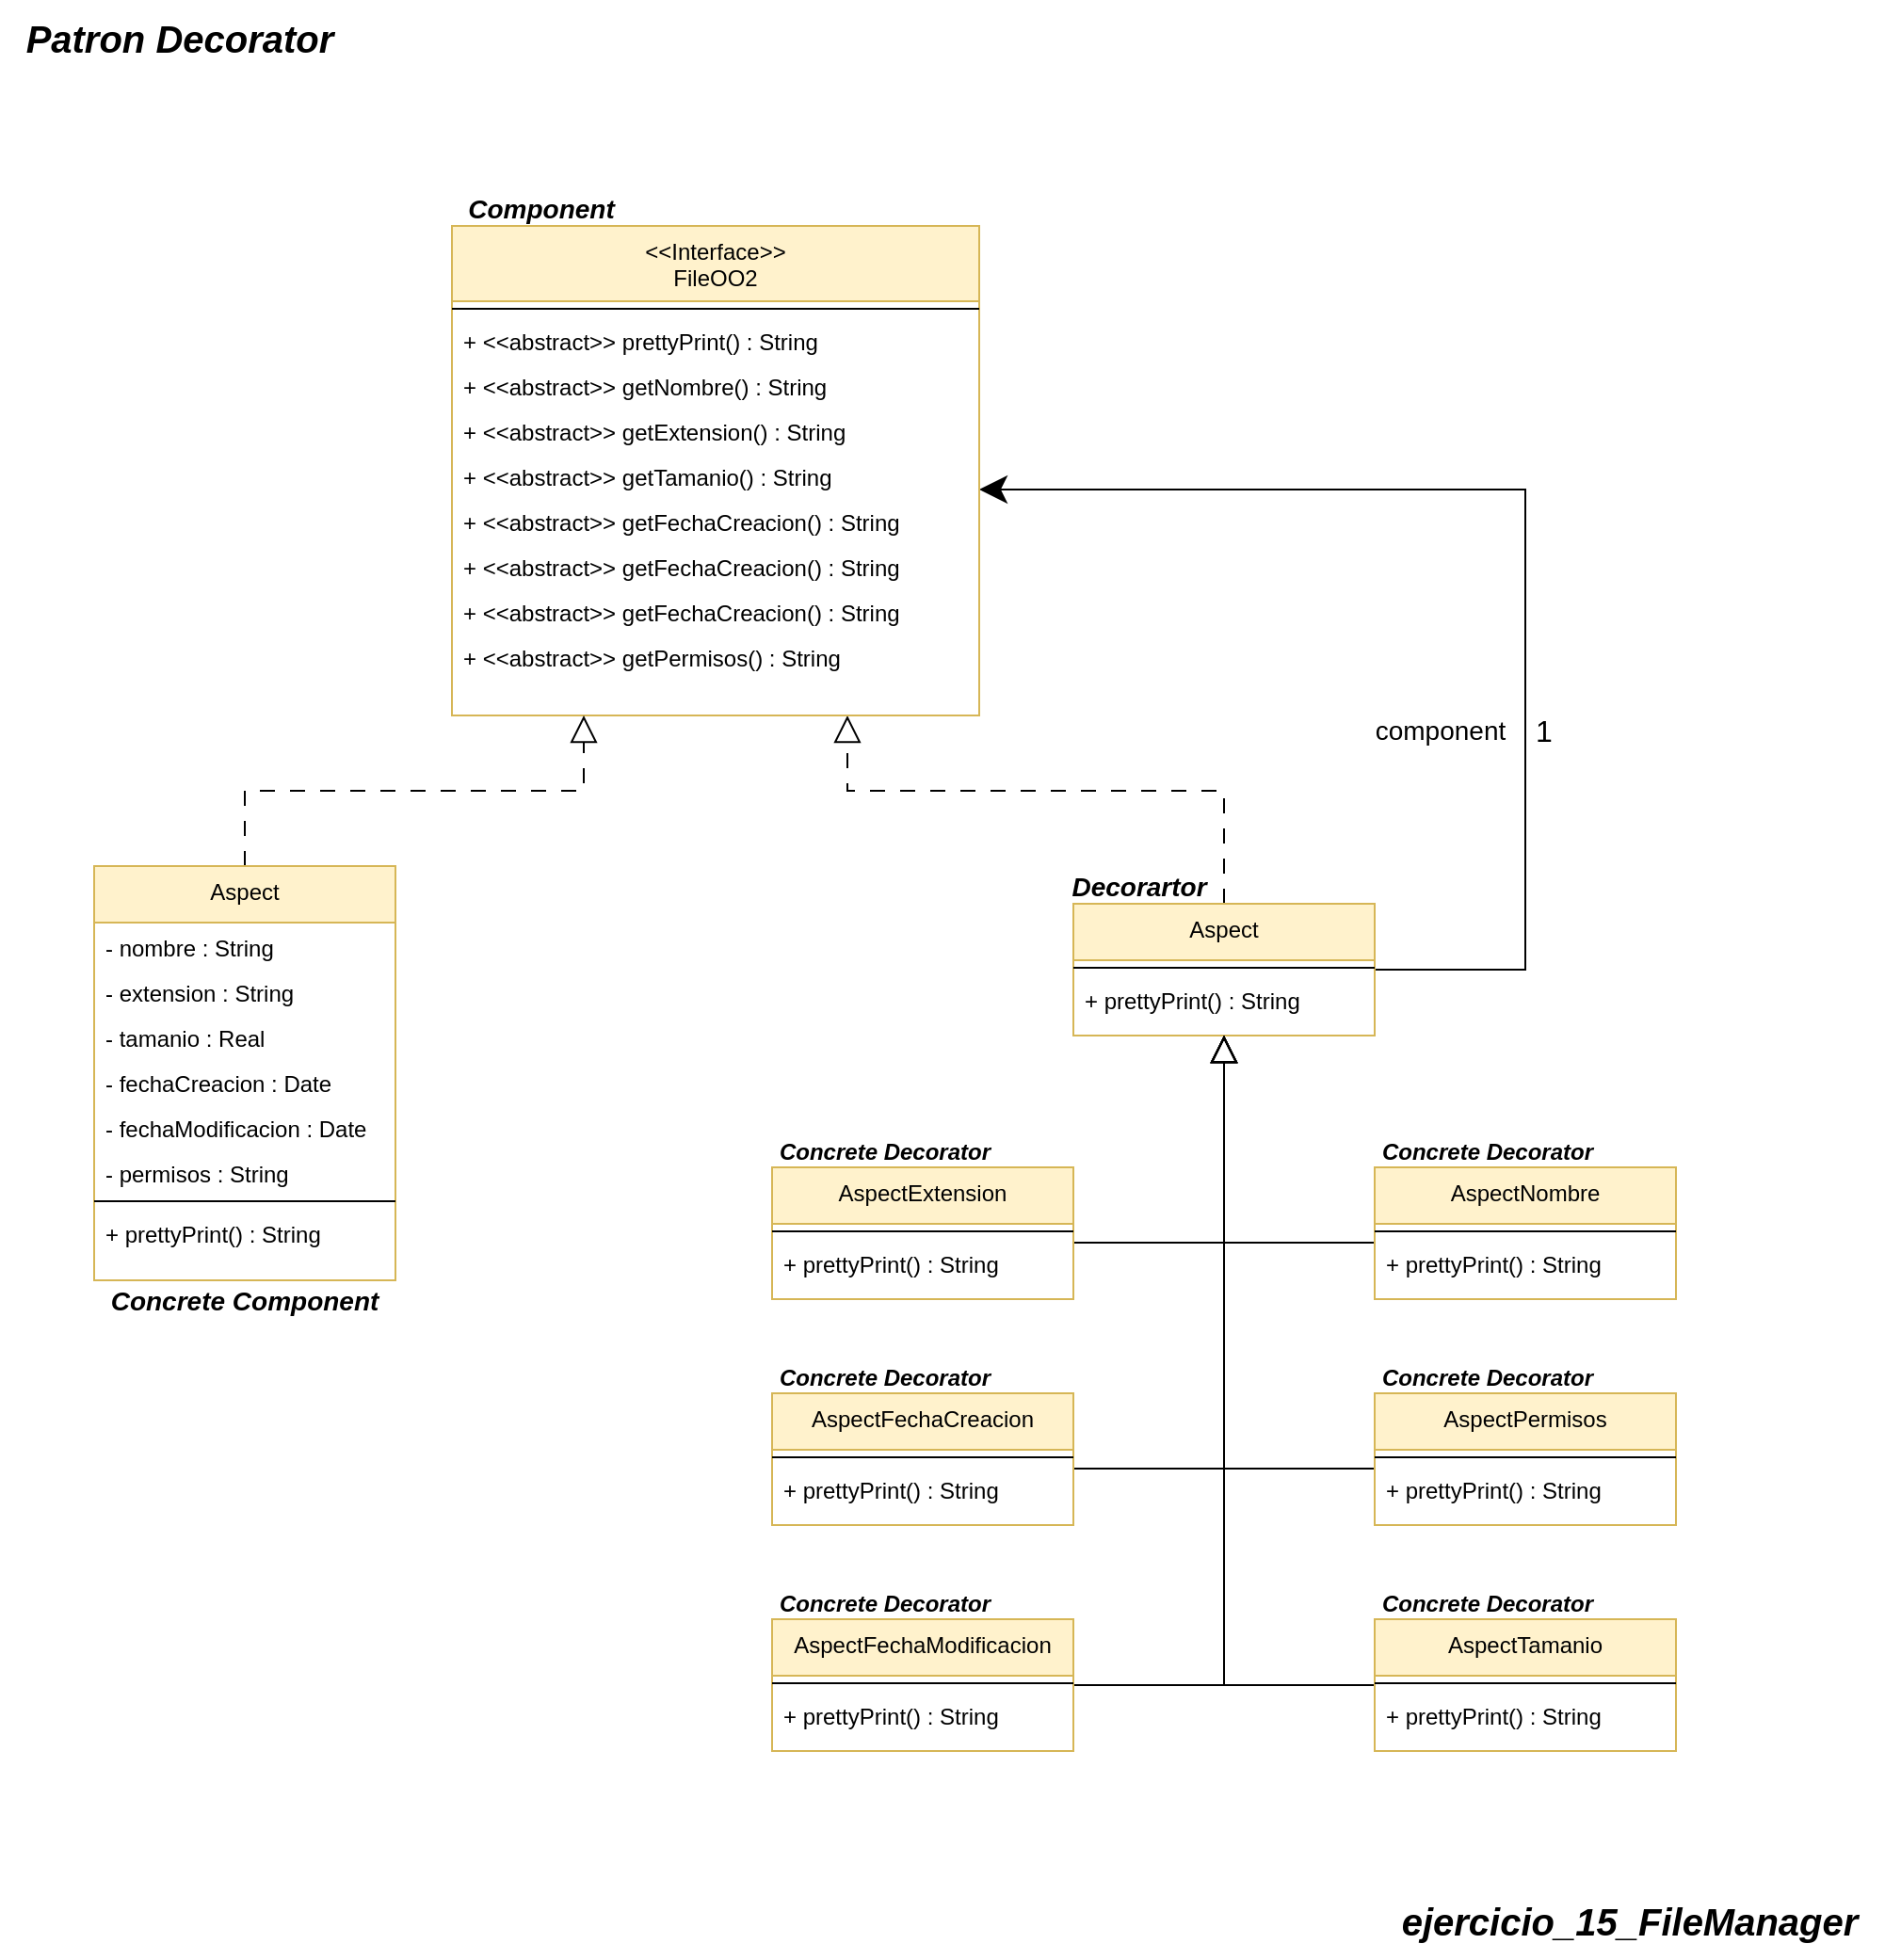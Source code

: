 <mxfile version="24.5.4" type="google">
  <diagram name="Page-1" id="kUGOon6hqxiXHWQnhP3O">
    <mxGraphModel grid="1" page="1" gridSize="10" guides="1" tooltips="1" connect="1" arrows="1" fold="1" pageScale="1" pageWidth="850" pageHeight="1100" math="0" shadow="0">
      <root>
        <mxCell id="0" />
        <mxCell id="1" parent="0" />
        <mxCell id="rXIfPj3CGaV-F-2-Byq_-1" value="&lt;span style=&quot;font-size: 20px;&quot;&gt;&lt;b&gt;&lt;i&gt;ejercicio_15_FileManager&lt;/i&gt;&lt;/b&gt;&lt;/span&gt;" style="text;html=1;align=center;verticalAlign=middle;resizable=0;points=[];autosize=1;strokeColor=none;fillColor=none;" vertex="1" parent="1">
          <mxGeometry x="770" y="-2280" width="270" height="40" as="geometry" />
        </mxCell>
        <mxCell id="rXIfPj3CGaV-F-2-Byq_-2" value="&lt;b style=&quot;&quot;&gt;&lt;i&gt;&lt;font style=&quot;font-size: 20px;&quot;&gt;Patron Decorator&lt;/font&gt;&lt;/i&gt;&lt;/b&gt;" style="text;html=1;align=center;verticalAlign=middle;resizable=0;points=[];autosize=1;strokeColor=none;fillColor=none;" vertex="1" parent="1">
          <mxGeometry x="40" y="-3280" width="190" height="40" as="geometry" />
        </mxCell>
        <mxCell id="IE9EZzf0pemrarUlTUZ8-63" style="edgeStyle=orthogonalEdgeStyle;rounded=0;orthogonalLoop=1;jettySize=auto;html=1;entryX=0.75;entryY=1;entryDx=0;entryDy=0;endSize=12;startSize=12;dashed=1;dashPattern=8 8;endArrow=block;endFill=0;" edge="1" parent="1" source="IE9EZzf0pemrarUlTUZ8-1" target="IE9EZzf0pemrarUlTUZ8-39">
          <mxGeometry relative="1" as="geometry">
            <Array as="points">
              <mxPoint x="690" y="-2860" />
              <mxPoint x="490" y="-2860" />
            </Array>
          </mxGeometry>
        </mxCell>
        <mxCell id="IE9EZzf0pemrarUlTUZ8-70" style="edgeStyle=orthogonalEdgeStyle;rounded=0;orthogonalLoop=1;jettySize=auto;html=1;endSize=12;startSize=12;" edge="1" parent="1" source="IE9EZzf0pemrarUlTUZ8-1" target="IE9EZzf0pemrarUlTUZ8-39">
          <mxGeometry relative="1" as="geometry">
            <Array as="points">
              <mxPoint x="850" y="-2765" />
              <mxPoint x="850" y="-3020" />
            </Array>
          </mxGeometry>
        </mxCell>
        <mxCell id="IE9EZzf0pemrarUlTUZ8-1" value="Aspect" style="swimlane;fontStyle=0;align=center;verticalAlign=top;childLayout=stackLayout;horizontal=1;startSize=30;horizontalStack=0;resizeParent=1;resizeLast=0;collapsible=1;marginBottom=0;rounded=0;shadow=0;strokeWidth=1;fillColor=#fff2cc;strokeColor=#d6b656;" vertex="1" parent="1">
          <mxGeometry x="610" y="-2800" width="160" height="70" as="geometry">
            <mxRectangle x="110" y="-20" width="160" height="26" as="alternateBounds" />
          </mxGeometry>
        </mxCell>
        <mxCell id="IE9EZzf0pemrarUlTUZ8-2" value="" style="line;html=1;strokeWidth=1;align=left;verticalAlign=middle;spacingTop=-1;spacingLeft=3;spacingRight=3;rotatable=0;labelPosition=right;points=[];portConstraint=eastwest;" vertex="1" parent="IE9EZzf0pemrarUlTUZ8-1">
          <mxGeometry y="30" width="160" height="8" as="geometry" />
        </mxCell>
        <mxCell id="IE9EZzf0pemrarUlTUZ8-3" value="+ prettyPrint() : String" style="text;align=left;verticalAlign=top;spacingLeft=4;spacingRight=4;overflow=hidden;rotatable=0;points=[[0,0.5],[1,0.5]];portConstraint=eastwest;rounded=0;shadow=0;html=0;" vertex="1" parent="IE9EZzf0pemrarUlTUZ8-1">
          <mxGeometry y="38" width="160" height="24" as="geometry" />
        </mxCell>
        <mxCell id="IE9EZzf0pemrarUlTUZ8-5" value="&lt;font size=&quot;1&quot; style=&quot;&quot;&gt;&lt;b style=&quot;&quot;&gt;&lt;i style=&quot;font-size: 14px;&quot;&gt;Decorartor&lt;/i&gt;&lt;/b&gt;&lt;/font&gt;" style="text;html=1;align=center;verticalAlign=middle;whiteSpace=wrap;rounded=0;fontSize=16;" vertex="1" parent="1">
          <mxGeometry x="610" y="-2820" width="70" height="20" as="geometry" />
        </mxCell>
        <mxCell id="IE9EZzf0pemrarUlTUZ8-64" style="edgeStyle=orthogonalEdgeStyle;rounded=0;orthogonalLoop=1;jettySize=auto;html=1;endSize=12;startSize=12;endArrow=block;endFill=0;" edge="1" parent="1" source="IE9EZzf0pemrarUlTUZ8-7" target="IE9EZzf0pemrarUlTUZ8-1">
          <mxGeometry relative="1" as="geometry">
            <Array as="points">
              <mxPoint x="690" y="-2620" />
            </Array>
          </mxGeometry>
        </mxCell>
        <mxCell id="IE9EZzf0pemrarUlTUZ8-7" value="AspectExtension" style="swimlane;fontStyle=0;align=center;verticalAlign=top;childLayout=stackLayout;horizontal=1;startSize=30;horizontalStack=0;resizeParent=1;resizeLast=0;collapsible=1;marginBottom=0;rounded=0;shadow=0;strokeWidth=1;fillColor=#fff2cc;strokeColor=#d6b656;" vertex="1" parent="1">
          <mxGeometry x="450" y="-2660" width="160" height="70" as="geometry">
            <mxRectangle x="110" y="-20" width="160" height="26" as="alternateBounds" />
          </mxGeometry>
        </mxCell>
        <mxCell id="IE9EZzf0pemrarUlTUZ8-8" value="" style="line;html=1;strokeWidth=1;align=left;verticalAlign=middle;spacingTop=-1;spacingLeft=3;spacingRight=3;rotatable=0;labelPosition=right;points=[];portConstraint=eastwest;" vertex="1" parent="IE9EZzf0pemrarUlTUZ8-7">
          <mxGeometry y="30" width="160" height="8" as="geometry" />
        </mxCell>
        <mxCell id="IE9EZzf0pemrarUlTUZ8-9" value="+ prettyPrint() : String" style="text;align=left;verticalAlign=top;spacingLeft=4;spacingRight=4;overflow=hidden;rotatable=0;points=[[0,0.5],[1,0.5]];portConstraint=eastwest;rounded=0;shadow=0;html=0;" vertex="1" parent="IE9EZzf0pemrarUlTUZ8-7">
          <mxGeometry y="38" width="160" height="24" as="geometry" />
        </mxCell>
        <mxCell id="IE9EZzf0pemrarUlTUZ8-10" value="&lt;font size=&quot;1&quot; style=&quot;&quot;&gt;&lt;b style=&quot;&quot;&gt;&lt;i style=&quot;font-size: 12px;&quot;&gt;Concrete Decorator&lt;/i&gt;&lt;/b&gt;&lt;/font&gt;" style="text;html=1;align=center;verticalAlign=middle;whiteSpace=wrap;rounded=0;fontSize=16;" vertex="1" parent="1">
          <mxGeometry x="450" y="-2680" width="120" height="20" as="geometry" />
        </mxCell>
        <mxCell id="IE9EZzf0pemrarUlTUZ8-66" style="edgeStyle=orthogonalEdgeStyle;rounded=0;orthogonalLoop=1;jettySize=auto;html=1;endSize=12;startSize=12;endArrow=block;endFill=0;" edge="1" parent="1" source="IE9EZzf0pemrarUlTUZ8-15" target="IE9EZzf0pemrarUlTUZ8-1">
          <mxGeometry relative="1" as="geometry">
            <Array as="points">
              <mxPoint x="690" y="-2500" />
            </Array>
          </mxGeometry>
        </mxCell>
        <mxCell id="IE9EZzf0pemrarUlTUZ8-15" value="AspectFechaCreacion" style="swimlane;fontStyle=0;align=center;verticalAlign=top;childLayout=stackLayout;horizontal=1;startSize=30;horizontalStack=0;resizeParent=1;resizeLast=0;collapsible=1;marginBottom=0;rounded=0;shadow=0;strokeWidth=1;fillColor=#fff2cc;strokeColor=#d6b656;" vertex="1" parent="1">
          <mxGeometry x="450" y="-2540" width="160" height="70" as="geometry">
            <mxRectangle x="110" y="-20" width="160" height="26" as="alternateBounds" />
          </mxGeometry>
        </mxCell>
        <mxCell id="IE9EZzf0pemrarUlTUZ8-16" value="" style="line;html=1;strokeWidth=1;align=left;verticalAlign=middle;spacingTop=-1;spacingLeft=3;spacingRight=3;rotatable=0;labelPosition=right;points=[];portConstraint=eastwest;" vertex="1" parent="IE9EZzf0pemrarUlTUZ8-15">
          <mxGeometry y="30" width="160" height="8" as="geometry" />
        </mxCell>
        <mxCell id="IE9EZzf0pemrarUlTUZ8-17" value="+ prettyPrint() : String" style="text;align=left;verticalAlign=top;spacingLeft=4;spacingRight=4;overflow=hidden;rotatable=0;points=[[0,0.5],[1,0.5]];portConstraint=eastwest;rounded=0;shadow=0;html=0;" vertex="1" parent="IE9EZzf0pemrarUlTUZ8-15">
          <mxGeometry y="38" width="160" height="24" as="geometry" />
        </mxCell>
        <mxCell id="IE9EZzf0pemrarUlTUZ8-18" value="&lt;font size=&quot;1&quot; style=&quot;&quot;&gt;&lt;b style=&quot;&quot;&gt;&lt;i style=&quot;font-size: 12px;&quot;&gt;Concrete Decorator&lt;/i&gt;&lt;/b&gt;&lt;/font&gt;" style="text;html=1;align=center;verticalAlign=middle;whiteSpace=wrap;rounded=0;fontSize=16;" vertex="1" parent="1">
          <mxGeometry x="450" y="-2560" width="120" height="20" as="geometry" />
        </mxCell>
        <mxCell id="IE9EZzf0pemrarUlTUZ8-69" style="edgeStyle=orthogonalEdgeStyle;rounded=0;orthogonalLoop=1;jettySize=auto;html=1;endSize=12;startSize=12;endArrow=block;endFill=0;" edge="1" parent="1" source="IE9EZzf0pemrarUlTUZ8-19" target="IE9EZzf0pemrarUlTUZ8-1">
          <mxGeometry relative="1" as="geometry">
            <Array as="points">
              <mxPoint x="690" y="-2385" />
            </Array>
          </mxGeometry>
        </mxCell>
        <mxCell id="IE9EZzf0pemrarUlTUZ8-19" value="AspectFechaModificacion" style="swimlane;fontStyle=0;align=center;verticalAlign=top;childLayout=stackLayout;horizontal=1;startSize=30;horizontalStack=0;resizeParent=1;resizeLast=0;collapsible=1;marginBottom=0;rounded=0;shadow=0;strokeWidth=1;fillColor=#fff2cc;strokeColor=#d6b656;" vertex="1" parent="1">
          <mxGeometry x="450" y="-2420" width="160" height="70" as="geometry">
            <mxRectangle x="110" y="-20" width="160" height="26" as="alternateBounds" />
          </mxGeometry>
        </mxCell>
        <mxCell id="IE9EZzf0pemrarUlTUZ8-20" value="" style="line;html=1;strokeWidth=1;align=left;verticalAlign=middle;spacingTop=-1;spacingLeft=3;spacingRight=3;rotatable=0;labelPosition=right;points=[];portConstraint=eastwest;" vertex="1" parent="IE9EZzf0pemrarUlTUZ8-19">
          <mxGeometry y="30" width="160" height="8" as="geometry" />
        </mxCell>
        <mxCell id="IE9EZzf0pemrarUlTUZ8-21" value="+ prettyPrint() : String" style="text;align=left;verticalAlign=top;spacingLeft=4;spacingRight=4;overflow=hidden;rotatable=0;points=[[0,0.5],[1,0.5]];portConstraint=eastwest;rounded=0;shadow=0;html=0;" vertex="1" parent="IE9EZzf0pemrarUlTUZ8-19">
          <mxGeometry y="38" width="160" height="24" as="geometry" />
        </mxCell>
        <mxCell id="IE9EZzf0pemrarUlTUZ8-22" value="&lt;font size=&quot;1&quot; style=&quot;&quot;&gt;&lt;b style=&quot;&quot;&gt;&lt;i style=&quot;font-size: 12px;&quot;&gt;Concrete Decorator&lt;/i&gt;&lt;/b&gt;&lt;/font&gt;" style="text;html=1;align=center;verticalAlign=middle;whiteSpace=wrap;rounded=0;fontSize=16;" vertex="1" parent="1">
          <mxGeometry x="450" y="-2440" width="120" height="20" as="geometry" />
        </mxCell>
        <mxCell id="IE9EZzf0pemrarUlTUZ8-65" style="edgeStyle=orthogonalEdgeStyle;rounded=0;orthogonalLoop=1;jettySize=auto;html=1;endSize=12;startSize=12;endArrow=block;endFill=0;" edge="1" parent="1" source="IE9EZzf0pemrarUlTUZ8-27" target="IE9EZzf0pemrarUlTUZ8-1">
          <mxGeometry relative="1" as="geometry">
            <Array as="points">
              <mxPoint x="690" y="-2620" />
            </Array>
          </mxGeometry>
        </mxCell>
        <mxCell id="IE9EZzf0pemrarUlTUZ8-27" value="AspectNombre" style="swimlane;fontStyle=0;align=center;verticalAlign=top;childLayout=stackLayout;horizontal=1;startSize=30;horizontalStack=0;resizeParent=1;resizeLast=0;collapsible=1;marginBottom=0;rounded=0;shadow=0;strokeWidth=1;fillColor=#fff2cc;strokeColor=#d6b656;" vertex="1" parent="1">
          <mxGeometry x="770" y="-2660" width="160" height="70" as="geometry">
            <mxRectangle x="110" y="-20" width="160" height="26" as="alternateBounds" />
          </mxGeometry>
        </mxCell>
        <mxCell id="IE9EZzf0pemrarUlTUZ8-28" value="" style="line;html=1;strokeWidth=1;align=left;verticalAlign=middle;spacingTop=-1;spacingLeft=3;spacingRight=3;rotatable=0;labelPosition=right;points=[];portConstraint=eastwest;" vertex="1" parent="IE9EZzf0pemrarUlTUZ8-27">
          <mxGeometry y="30" width="160" height="8" as="geometry" />
        </mxCell>
        <mxCell id="IE9EZzf0pemrarUlTUZ8-29" value="+ prettyPrint() : String" style="text;align=left;verticalAlign=top;spacingLeft=4;spacingRight=4;overflow=hidden;rotatable=0;points=[[0,0.5],[1,0.5]];portConstraint=eastwest;rounded=0;shadow=0;html=0;" vertex="1" parent="IE9EZzf0pemrarUlTUZ8-27">
          <mxGeometry y="38" width="160" height="24" as="geometry" />
        </mxCell>
        <mxCell id="IE9EZzf0pemrarUlTUZ8-30" value="&lt;font size=&quot;1&quot; style=&quot;&quot;&gt;&lt;b style=&quot;&quot;&gt;&lt;i style=&quot;font-size: 12px;&quot;&gt;Concrete Decorator&lt;/i&gt;&lt;/b&gt;&lt;/font&gt;" style="text;html=1;align=center;verticalAlign=middle;whiteSpace=wrap;rounded=0;fontSize=16;" vertex="1" parent="1">
          <mxGeometry x="770" y="-2680" width="120" height="20" as="geometry" />
        </mxCell>
        <mxCell id="IE9EZzf0pemrarUlTUZ8-67" style="edgeStyle=orthogonalEdgeStyle;rounded=0;orthogonalLoop=1;jettySize=auto;html=1;endSize=12;startSize=12;endArrow=block;endFill=0;" edge="1" parent="1" source="IE9EZzf0pemrarUlTUZ8-31" target="IE9EZzf0pemrarUlTUZ8-1">
          <mxGeometry relative="1" as="geometry">
            <Array as="points">
              <mxPoint x="690" y="-2500" />
            </Array>
          </mxGeometry>
        </mxCell>
        <mxCell id="IE9EZzf0pemrarUlTUZ8-31" value="AspectPermisos" style="swimlane;fontStyle=0;align=center;verticalAlign=top;childLayout=stackLayout;horizontal=1;startSize=30;horizontalStack=0;resizeParent=1;resizeLast=0;collapsible=1;marginBottom=0;rounded=0;shadow=0;strokeWidth=1;fillColor=#fff2cc;strokeColor=#d6b656;" vertex="1" parent="1">
          <mxGeometry x="770" y="-2540" width="160" height="70" as="geometry">
            <mxRectangle x="110" y="-20" width="160" height="26" as="alternateBounds" />
          </mxGeometry>
        </mxCell>
        <mxCell id="IE9EZzf0pemrarUlTUZ8-32" value="" style="line;html=1;strokeWidth=1;align=left;verticalAlign=middle;spacingTop=-1;spacingLeft=3;spacingRight=3;rotatable=0;labelPosition=right;points=[];portConstraint=eastwest;" vertex="1" parent="IE9EZzf0pemrarUlTUZ8-31">
          <mxGeometry y="30" width="160" height="8" as="geometry" />
        </mxCell>
        <mxCell id="IE9EZzf0pemrarUlTUZ8-33" value="+ prettyPrint() : String" style="text;align=left;verticalAlign=top;spacingLeft=4;spacingRight=4;overflow=hidden;rotatable=0;points=[[0,0.5],[1,0.5]];portConstraint=eastwest;rounded=0;shadow=0;html=0;" vertex="1" parent="IE9EZzf0pemrarUlTUZ8-31">
          <mxGeometry y="38" width="160" height="24" as="geometry" />
        </mxCell>
        <mxCell id="IE9EZzf0pemrarUlTUZ8-34" value="&lt;font size=&quot;1&quot; style=&quot;&quot;&gt;&lt;b style=&quot;&quot;&gt;&lt;i style=&quot;font-size: 12px;&quot;&gt;Concrete Decorator&lt;/i&gt;&lt;/b&gt;&lt;/font&gt;" style="text;html=1;align=center;verticalAlign=middle;whiteSpace=wrap;rounded=0;fontSize=16;" vertex="1" parent="1">
          <mxGeometry x="770" y="-2560" width="120" height="20" as="geometry" />
        </mxCell>
        <mxCell id="IE9EZzf0pemrarUlTUZ8-68" style="edgeStyle=orthogonalEdgeStyle;rounded=0;orthogonalLoop=1;jettySize=auto;html=1;endSize=12;startSize=12;endArrow=block;endFill=0;" edge="1" parent="1" source="IE9EZzf0pemrarUlTUZ8-35" target="IE9EZzf0pemrarUlTUZ8-1">
          <mxGeometry relative="1" as="geometry">
            <Array as="points">
              <mxPoint x="690" y="-2385" />
            </Array>
          </mxGeometry>
        </mxCell>
        <mxCell id="IE9EZzf0pemrarUlTUZ8-35" value="AspectTamanio" style="swimlane;fontStyle=0;align=center;verticalAlign=top;childLayout=stackLayout;horizontal=1;startSize=30;horizontalStack=0;resizeParent=1;resizeLast=0;collapsible=1;marginBottom=0;rounded=0;shadow=0;strokeWidth=1;fillColor=#fff2cc;strokeColor=#d6b656;" vertex="1" parent="1">
          <mxGeometry x="770" y="-2420" width="160" height="70" as="geometry">
            <mxRectangle x="110" y="-20" width="160" height="26" as="alternateBounds" />
          </mxGeometry>
        </mxCell>
        <mxCell id="IE9EZzf0pemrarUlTUZ8-36" value="" style="line;html=1;strokeWidth=1;align=left;verticalAlign=middle;spacingTop=-1;spacingLeft=3;spacingRight=3;rotatable=0;labelPosition=right;points=[];portConstraint=eastwest;" vertex="1" parent="IE9EZzf0pemrarUlTUZ8-35">
          <mxGeometry y="30" width="160" height="8" as="geometry" />
        </mxCell>
        <mxCell id="IE9EZzf0pemrarUlTUZ8-37" value="+ prettyPrint() : String" style="text;align=left;verticalAlign=top;spacingLeft=4;spacingRight=4;overflow=hidden;rotatable=0;points=[[0,0.5],[1,0.5]];portConstraint=eastwest;rounded=0;shadow=0;html=0;" vertex="1" parent="IE9EZzf0pemrarUlTUZ8-35">
          <mxGeometry y="38" width="160" height="24" as="geometry" />
        </mxCell>
        <mxCell id="IE9EZzf0pemrarUlTUZ8-38" value="&lt;font size=&quot;1&quot; style=&quot;&quot;&gt;&lt;b style=&quot;&quot;&gt;&lt;i style=&quot;font-size: 12px;&quot;&gt;Concrete Decorator&lt;/i&gt;&lt;/b&gt;&lt;/font&gt;" style="text;html=1;align=center;verticalAlign=middle;whiteSpace=wrap;rounded=0;fontSize=16;" vertex="1" parent="1">
          <mxGeometry x="770" y="-2440" width="120" height="20" as="geometry" />
        </mxCell>
        <mxCell id="IE9EZzf0pemrarUlTUZ8-39" value="&lt;&lt;Interface&gt;&gt;&#xa;FileOO2" style="swimlane;fontStyle=0;align=center;verticalAlign=top;childLayout=stackLayout;horizontal=1;startSize=40;horizontalStack=0;resizeParent=1;resizeLast=0;collapsible=1;marginBottom=0;rounded=0;shadow=0;strokeWidth=1;fillColor=#fff2cc;strokeColor=#d6b656;" vertex="1" parent="1">
          <mxGeometry x="280" y="-3160" width="280" height="260" as="geometry">
            <mxRectangle x="110" y="-20" width="160" height="26" as="alternateBounds" />
          </mxGeometry>
        </mxCell>
        <mxCell id="IE9EZzf0pemrarUlTUZ8-40" value="" style="line;html=1;strokeWidth=1;align=left;verticalAlign=middle;spacingTop=-1;spacingLeft=3;spacingRight=3;rotatable=0;labelPosition=right;points=[];portConstraint=eastwest;" vertex="1" parent="IE9EZzf0pemrarUlTUZ8-39">
          <mxGeometry y="40" width="280" height="8" as="geometry" />
        </mxCell>
        <mxCell id="IE9EZzf0pemrarUlTUZ8-41" value="+ &lt;&lt;abstract&gt;&gt; prettyPrint() : String" style="text;align=left;verticalAlign=top;spacingLeft=4;spacingRight=4;overflow=hidden;rotatable=0;points=[[0,0.5],[1,0.5]];portConstraint=eastwest;rounded=0;shadow=0;html=0;" vertex="1" parent="IE9EZzf0pemrarUlTUZ8-39">
          <mxGeometry y="48" width="280" height="24" as="geometry" />
        </mxCell>
        <mxCell id="IE9EZzf0pemrarUlTUZ8-43" value="+ &lt;&lt;abstract&gt;&gt; getNombre() : String" style="text;align=left;verticalAlign=top;spacingLeft=4;spacingRight=4;overflow=hidden;rotatable=0;points=[[0,0.5],[1,0.5]];portConstraint=eastwest;rounded=0;shadow=0;html=0;" vertex="1" parent="IE9EZzf0pemrarUlTUZ8-39">
          <mxGeometry y="72" width="280" height="24" as="geometry" />
        </mxCell>
        <mxCell id="IE9EZzf0pemrarUlTUZ8-44" value="+ &lt;&lt;abstract&gt;&gt; getExtension() : String" style="text;align=left;verticalAlign=top;spacingLeft=4;spacingRight=4;overflow=hidden;rotatable=0;points=[[0,0.5],[1,0.5]];portConstraint=eastwest;rounded=0;shadow=0;html=0;" vertex="1" parent="IE9EZzf0pemrarUlTUZ8-39">
          <mxGeometry y="96" width="280" height="24" as="geometry" />
        </mxCell>
        <mxCell id="IE9EZzf0pemrarUlTUZ8-46" value="+ &lt;&lt;abstract&gt;&gt; getTamanio() : String" style="text;align=left;verticalAlign=top;spacingLeft=4;spacingRight=4;overflow=hidden;rotatable=0;points=[[0,0.5],[1,0.5]];portConstraint=eastwest;rounded=0;shadow=0;html=0;" vertex="1" parent="IE9EZzf0pemrarUlTUZ8-39">
          <mxGeometry y="120" width="280" height="24" as="geometry" />
        </mxCell>
        <mxCell id="IE9EZzf0pemrarUlTUZ8-45" value="+ &lt;&lt;abstract&gt;&gt; getFechaCreacion() : String" style="text;align=left;verticalAlign=top;spacingLeft=4;spacingRight=4;overflow=hidden;rotatable=0;points=[[0,0.5],[1,0.5]];portConstraint=eastwest;rounded=0;shadow=0;html=0;" vertex="1" parent="IE9EZzf0pemrarUlTUZ8-39">
          <mxGeometry y="144" width="280" height="24" as="geometry" />
        </mxCell>
        <mxCell id="IE9EZzf0pemrarUlTUZ8-47" value="+ &lt;&lt;abstract&gt;&gt; getFechaCreacion() : String" style="text;align=left;verticalAlign=top;spacingLeft=4;spacingRight=4;overflow=hidden;rotatable=0;points=[[0,0.5],[1,0.5]];portConstraint=eastwest;rounded=0;shadow=0;html=0;" vertex="1" parent="IE9EZzf0pemrarUlTUZ8-39">
          <mxGeometry y="168" width="280" height="24" as="geometry" />
        </mxCell>
        <mxCell id="IE9EZzf0pemrarUlTUZ8-48" value="+ &lt;&lt;abstract&gt;&gt; getFechaCreacion() : String" style="text;align=left;verticalAlign=top;spacingLeft=4;spacingRight=4;overflow=hidden;rotatable=0;points=[[0,0.5],[1,0.5]];portConstraint=eastwest;rounded=0;shadow=0;html=0;" vertex="1" parent="IE9EZzf0pemrarUlTUZ8-39">
          <mxGeometry y="192" width="280" height="24" as="geometry" />
        </mxCell>
        <mxCell id="IE9EZzf0pemrarUlTUZ8-50" value="+ &lt;&lt;abstract&gt;&gt; getPermisos() : String&#xa;" style="text;align=left;verticalAlign=top;spacingLeft=4;spacingRight=4;overflow=hidden;rotatable=0;points=[[0,0.5],[1,0.5]];portConstraint=eastwest;rounded=0;shadow=0;html=0;" vertex="1" parent="IE9EZzf0pemrarUlTUZ8-39">
          <mxGeometry y="216" width="280" height="24" as="geometry" />
        </mxCell>
        <mxCell id="IE9EZzf0pemrarUlTUZ8-42" value="&lt;font size=&quot;1&quot; style=&quot;&quot;&gt;&lt;b style=&quot;&quot;&gt;&lt;i style=&quot;font-size: 14px;&quot;&gt;Component&lt;/i&gt;&lt;/b&gt;&lt;/font&gt;" style="text;html=1;align=center;verticalAlign=middle;whiteSpace=wrap;rounded=0;fontSize=16;" vertex="1" parent="1">
          <mxGeometry x="280" y="-3180" width="95" height="20" as="geometry" />
        </mxCell>
        <mxCell id="IE9EZzf0pemrarUlTUZ8-62" style="edgeStyle=orthogonalEdgeStyle;rounded=0;orthogonalLoop=1;jettySize=auto;html=1;entryX=0.25;entryY=1;entryDx=0;entryDy=0;endSize=12;startSize=12;dashed=1;dashPattern=8 8;endArrow=block;endFill=0;" edge="1" parent="1" source="IE9EZzf0pemrarUlTUZ8-51" target="IE9EZzf0pemrarUlTUZ8-39">
          <mxGeometry relative="1" as="geometry">
            <Array as="points">
              <mxPoint x="170" y="-2860" />
              <mxPoint x="350" y="-2860" />
            </Array>
          </mxGeometry>
        </mxCell>
        <mxCell id="IE9EZzf0pemrarUlTUZ8-51" value="Aspect" style="swimlane;fontStyle=0;align=center;verticalAlign=top;childLayout=stackLayout;horizontal=1;startSize=30;horizontalStack=0;resizeParent=1;resizeLast=0;collapsible=1;marginBottom=0;rounded=0;shadow=0;strokeWidth=1;fillColor=#fff2cc;strokeColor=#d6b656;" vertex="1" parent="1">
          <mxGeometry x="90" y="-2820" width="160" height="220" as="geometry">
            <mxRectangle x="110" y="-20" width="160" height="26" as="alternateBounds" />
          </mxGeometry>
        </mxCell>
        <mxCell id="IE9EZzf0pemrarUlTUZ8-53" value="- nombre : String&#xa;" style="text;align=left;verticalAlign=top;spacingLeft=4;spacingRight=4;overflow=hidden;rotatable=0;points=[[0,0.5],[1,0.5]];portConstraint=eastwest;rounded=0;shadow=0;html=0;" vertex="1" parent="IE9EZzf0pemrarUlTUZ8-51">
          <mxGeometry y="30" width="160" height="24" as="geometry" />
        </mxCell>
        <mxCell id="IE9EZzf0pemrarUlTUZ8-56" value="- extension : String&#xa;" style="text;align=left;verticalAlign=top;spacingLeft=4;spacingRight=4;overflow=hidden;rotatable=0;points=[[0,0.5],[1,0.5]];portConstraint=eastwest;rounded=0;shadow=0;html=0;" vertex="1" parent="IE9EZzf0pemrarUlTUZ8-51">
          <mxGeometry y="54" width="160" height="24" as="geometry" />
        </mxCell>
        <mxCell id="IE9EZzf0pemrarUlTUZ8-58" value="- tamanio : Real&#xa;" style="text;align=left;verticalAlign=top;spacingLeft=4;spacingRight=4;overflow=hidden;rotatable=0;points=[[0,0.5],[1,0.5]];portConstraint=eastwest;rounded=0;shadow=0;html=0;" vertex="1" parent="IE9EZzf0pemrarUlTUZ8-51">
          <mxGeometry y="78" width="160" height="24" as="geometry" />
        </mxCell>
        <mxCell id="IE9EZzf0pemrarUlTUZ8-57" value="- fechaCreacion : Date&#xa;" style="text;align=left;verticalAlign=top;spacingLeft=4;spacingRight=4;overflow=hidden;rotatable=0;points=[[0,0.5],[1,0.5]];portConstraint=eastwest;rounded=0;shadow=0;html=0;" vertex="1" parent="IE9EZzf0pemrarUlTUZ8-51">
          <mxGeometry y="102" width="160" height="24" as="geometry" />
        </mxCell>
        <mxCell id="IE9EZzf0pemrarUlTUZ8-55" value="- fechaModificacion : Date" style="text;align=left;verticalAlign=top;spacingLeft=4;spacingRight=4;overflow=hidden;rotatable=0;points=[[0,0.5],[1,0.5]];portConstraint=eastwest;rounded=0;shadow=0;html=0;" vertex="1" parent="IE9EZzf0pemrarUlTUZ8-51">
          <mxGeometry y="126" width="160" height="24" as="geometry" />
        </mxCell>
        <mxCell id="IE9EZzf0pemrarUlTUZ8-59" value="- permisos : String" style="text;align=left;verticalAlign=top;spacingLeft=4;spacingRight=4;overflow=hidden;rotatable=0;points=[[0,0.5],[1,0.5]];portConstraint=eastwest;rounded=0;shadow=0;html=0;" vertex="1" parent="IE9EZzf0pemrarUlTUZ8-51">
          <mxGeometry y="150" width="160" height="24" as="geometry" />
        </mxCell>
        <mxCell id="IE9EZzf0pemrarUlTUZ8-52" value="" style="line;html=1;strokeWidth=1;align=left;verticalAlign=middle;spacingTop=-1;spacingLeft=3;spacingRight=3;rotatable=0;labelPosition=right;points=[];portConstraint=eastwest;" vertex="1" parent="IE9EZzf0pemrarUlTUZ8-51">
          <mxGeometry y="174" width="160" height="8" as="geometry" />
        </mxCell>
        <mxCell id="IE9EZzf0pemrarUlTUZ8-61" value="+ prettyPrint() : String" style="text;align=left;verticalAlign=top;spacingLeft=4;spacingRight=4;overflow=hidden;rotatable=0;points=[[0,0.5],[1,0.5]];portConstraint=eastwest;rounded=0;shadow=0;html=0;" vertex="1" parent="IE9EZzf0pemrarUlTUZ8-51">
          <mxGeometry y="182" width="160" height="24" as="geometry" />
        </mxCell>
        <mxCell id="IE9EZzf0pemrarUlTUZ8-54" value="&lt;font size=&quot;1&quot; style=&quot;&quot;&gt;&lt;b style=&quot;&quot;&gt;&lt;i style=&quot;font-size: 14px;&quot;&gt;Concrete Component&lt;/i&gt;&lt;/b&gt;&lt;/font&gt;" style="text;html=1;align=center;verticalAlign=middle;whiteSpace=wrap;rounded=0;fontSize=16;" vertex="1" parent="1">
          <mxGeometry x="90" y="-2600" width="160" height="20" as="geometry" />
        </mxCell>
        <mxCell id="IE9EZzf0pemrarUlTUZ8-72" value="component" style="text;html=1;align=center;verticalAlign=middle;whiteSpace=wrap;rounded=0;fontSize=14;" vertex="1" parent="1">
          <mxGeometry x="760" y="-2900" width="90" height="15" as="geometry" />
        </mxCell>
        <mxCell id="IE9EZzf0pemrarUlTUZ8-73" value="1" style="text;html=1;align=center;verticalAlign=middle;whiteSpace=wrap;rounded=0;fontSize=16;" vertex="1" parent="1">
          <mxGeometry x="850" y="-2900" width="20" height="15" as="geometry" />
        </mxCell>
      </root>
    </mxGraphModel>
  </diagram>
</mxfile>
